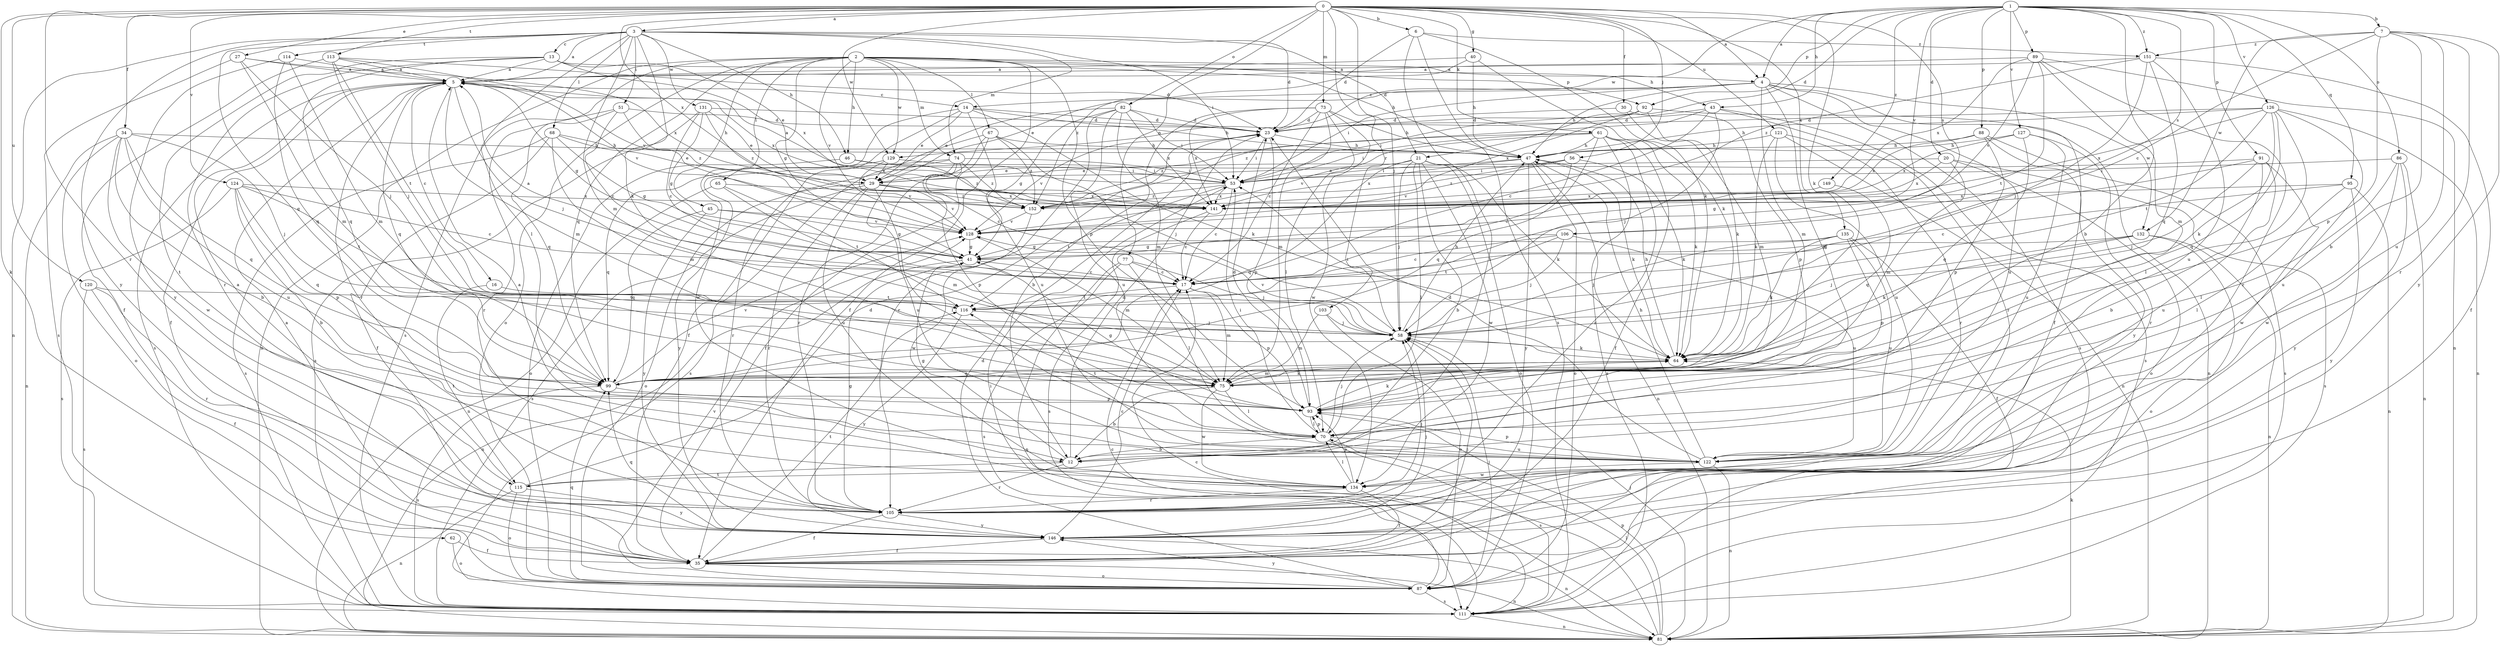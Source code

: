 strict digraph  {
0;
1;
2;
3;
4;
5;
6;
7;
12;
13;
14;
16;
17;
20;
21;
23;
27;
29;
30;
34;
35;
40;
41;
43;
45;
46;
47;
51;
53;
56;
58;
61;
62;
64;
65;
67;
68;
70;
73;
74;
75;
77;
81;
82;
86;
87;
88;
89;
91;
92;
93;
95;
99;
103;
105;
106;
111;
113;
114;
115;
116;
120;
121;
122;
124;
126;
127;
128;
129;
131;
132;
134;
135;
141;
146;
149;
151;
152;
0 -> 3  [label=a];
0 -> 4  [label=a];
0 -> 6  [label=b];
0 -> 27  [label=e];
0 -> 30  [label=f];
0 -> 34  [label=f];
0 -> 40  [label=g];
0 -> 56  [label=j];
0 -> 58  [label=j];
0 -> 61  [label=k];
0 -> 62  [label=k];
0 -> 64  [label=k];
0 -> 73  [label=m];
0 -> 77  [label=n];
0 -> 82  [label=o];
0 -> 103  [label=r];
0 -> 105  [label=r];
0 -> 106  [label=s];
0 -> 113  [label=t];
0 -> 120  [label=u];
0 -> 121  [label=u];
0 -> 124  [label=v];
0 -> 129  [label=w];
0 -> 135  [label=x];
0 -> 141  [label=x];
1 -> 4  [label=a];
1 -> 7  [label=b];
1 -> 12  [label=b];
1 -> 20  [label=d];
1 -> 21  [label=d];
1 -> 43  [label=h];
1 -> 86  [label=o];
1 -> 88  [label=p];
1 -> 89  [label=p];
1 -> 91  [label=p];
1 -> 92  [label=p];
1 -> 95  [label=q];
1 -> 106  [label=s];
1 -> 126  [label=v];
1 -> 127  [label=v];
1 -> 128  [label=v];
1 -> 129  [label=w];
1 -> 149  [label=z];
1 -> 151  [label=z];
2 -> 4  [label=a];
2 -> 35  [label=f];
2 -> 41  [label=g];
2 -> 43  [label=h];
2 -> 45  [label=h];
2 -> 46  [label=h];
2 -> 65  [label=l];
2 -> 67  [label=l];
2 -> 74  [label=m];
2 -> 81  [label=n];
2 -> 87  [label=o];
2 -> 92  [label=p];
2 -> 93  [label=p];
2 -> 99  [label=q];
2 -> 111  [label=s];
2 -> 128  [label=v];
2 -> 129  [label=w];
3 -> 5  [label=a];
3 -> 13  [label=c];
3 -> 21  [label=d];
3 -> 23  [label=d];
3 -> 46  [label=h];
3 -> 51  [label=i];
3 -> 53  [label=i];
3 -> 64  [label=k];
3 -> 68  [label=l];
3 -> 70  [label=l];
3 -> 74  [label=m];
3 -> 75  [label=m];
3 -> 81  [label=n];
3 -> 99  [label=q];
3 -> 114  [label=t];
3 -> 131  [label=w];
3 -> 146  [label=y];
4 -> 14  [label=c];
4 -> 29  [label=e];
4 -> 35  [label=f];
4 -> 47  [label=h];
4 -> 53  [label=i];
4 -> 75  [label=m];
4 -> 93  [label=p];
4 -> 111  [label=s];
4 -> 122  [label=u];
4 -> 132  [label=w];
5 -> 14  [label=c];
5 -> 16  [label=c];
5 -> 35  [label=f];
5 -> 41  [label=g];
5 -> 58  [label=j];
5 -> 75  [label=m];
5 -> 99  [label=q];
5 -> 105  [label=r];
5 -> 111  [label=s];
5 -> 128  [label=v];
5 -> 141  [label=x];
6 -> 23  [label=d];
6 -> 64  [label=k];
6 -> 111  [label=s];
6 -> 115  [label=t];
6 -> 151  [label=z];
7 -> 12  [label=b];
7 -> 17  [label=c];
7 -> 93  [label=p];
7 -> 105  [label=r];
7 -> 122  [label=u];
7 -> 132  [label=w];
7 -> 146  [label=y];
7 -> 151  [label=z];
12 -> 23  [label=d];
12 -> 41  [label=g];
12 -> 105  [label=r];
12 -> 115  [label=t];
13 -> 5  [label=a];
13 -> 29  [label=e];
13 -> 47  [label=h];
13 -> 99  [label=q];
13 -> 105  [label=r];
13 -> 115  [label=t];
13 -> 141  [label=x];
14 -> 23  [label=d];
14 -> 29  [label=e];
14 -> 35  [label=f];
14 -> 47  [label=h];
14 -> 64  [label=k];
14 -> 122  [label=u];
14 -> 134  [label=w];
16 -> 115  [label=t];
16 -> 116  [label=t];
17 -> 5  [label=a];
17 -> 75  [label=m];
17 -> 93  [label=p];
17 -> 116  [label=t];
20 -> 29  [label=e];
20 -> 75  [label=m];
20 -> 87  [label=o];
20 -> 111  [label=s];
20 -> 141  [label=x];
21 -> 12  [label=b];
21 -> 29  [label=e];
21 -> 58  [label=j];
21 -> 64  [label=k];
21 -> 70  [label=l];
21 -> 87  [label=o];
21 -> 99  [label=q];
21 -> 134  [label=w];
23 -> 47  [label=h];
23 -> 53  [label=i];
23 -> 93  [label=p];
23 -> 128  [label=v];
27 -> 5  [label=a];
27 -> 58  [label=j];
27 -> 75  [label=m];
27 -> 111  [label=s];
27 -> 141  [label=x];
29 -> 70  [label=l];
29 -> 87  [label=o];
29 -> 105  [label=r];
29 -> 111  [label=s];
29 -> 122  [label=u];
29 -> 128  [label=v];
29 -> 141  [label=x];
29 -> 152  [label=z];
30 -> 23  [label=d];
30 -> 75  [label=m];
30 -> 93  [label=p];
34 -> 12  [label=b];
34 -> 47  [label=h];
34 -> 58  [label=j];
34 -> 81  [label=n];
34 -> 87  [label=o];
34 -> 99  [label=q];
34 -> 122  [label=u];
34 -> 134  [label=w];
35 -> 5  [label=a];
35 -> 58  [label=j];
35 -> 81  [label=n];
35 -> 87  [label=o];
35 -> 116  [label=t];
40 -> 5  [label=a];
40 -> 47  [label=h];
40 -> 64  [label=k];
40 -> 152  [label=z];
41 -> 17  [label=c];
41 -> 81  [label=n];
43 -> 17  [label=c];
43 -> 23  [label=d];
43 -> 58  [label=j];
43 -> 105  [label=r];
43 -> 111  [label=s];
43 -> 152  [label=z];
45 -> 41  [label=g];
45 -> 99  [label=q];
45 -> 128  [label=v];
45 -> 146  [label=y];
46 -> 53  [label=i];
46 -> 87  [label=o];
46 -> 152  [label=z];
47 -> 53  [label=i];
47 -> 64  [label=k];
47 -> 81  [label=n];
47 -> 87  [label=o];
47 -> 141  [label=x];
47 -> 146  [label=y];
51 -> 17  [label=c];
51 -> 23  [label=d];
51 -> 99  [label=q];
51 -> 105  [label=r];
51 -> 152  [label=z];
53 -> 5  [label=a];
53 -> 17  [label=c];
53 -> 116  [label=t];
53 -> 141  [label=x];
53 -> 152  [label=z];
56 -> 17  [label=c];
56 -> 53  [label=i];
56 -> 64  [label=k];
56 -> 128  [label=v];
56 -> 152  [label=z];
58 -> 47  [label=h];
58 -> 53  [label=i];
58 -> 64  [label=k];
58 -> 128  [label=v];
61 -> 35  [label=f];
61 -> 47  [label=h];
61 -> 53  [label=i];
61 -> 64  [label=k];
61 -> 99  [label=q];
61 -> 105  [label=r];
61 -> 111  [label=s];
61 -> 128  [label=v];
61 -> 152  [label=z];
62 -> 35  [label=f];
62 -> 87  [label=o];
64 -> 47  [label=h];
64 -> 75  [label=m];
64 -> 99  [label=q];
65 -> 75  [label=m];
65 -> 81  [label=n];
65 -> 116  [label=t];
65 -> 141  [label=x];
67 -> 35  [label=f];
67 -> 47  [label=h];
67 -> 58  [label=j];
67 -> 105  [label=r];
67 -> 111  [label=s];
67 -> 152  [label=z];
68 -> 29  [label=e];
68 -> 35  [label=f];
68 -> 41  [label=g];
68 -> 47  [label=h];
68 -> 75  [label=m];
68 -> 111  [label=s];
70 -> 12  [label=b];
70 -> 53  [label=i];
70 -> 58  [label=j];
70 -> 93  [label=p];
70 -> 111  [label=s];
70 -> 116  [label=t];
70 -> 122  [label=u];
73 -> 12  [label=b];
73 -> 17  [label=c];
73 -> 23  [label=d];
73 -> 47  [label=h];
73 -> 70  [label=l];
73 -> 75  [label=m];
73 -> 134  [label=w];
73 -> 141  [label=x];
74 -> 17  [label=c];
74 -> 53  [label=i];
74 -> 93  [label=p];
74 -> 105  [label=r];
74 -> 122  [label=u];
74 -> 146  [label=y];
74 -> 152  [label=z];
75 -> 12  [label=b];
75 -> 64  [label=k];
75 -> 70  [label=l];
75 -> 134  [label=w];
77 -> 17  [label=c];
77 -> 58  [label=j];
77 -> 70  [label=l];
77 -> 81  [label=n];
77 -> 111  [label=s];
81 -> 17  [label=c];
81 -> 58  [label=j];
81 -> 64  [label=k];
81 -> 70  [label=l];
81 -> 93  [label=p];
82 -> 23  [label=d];
82 -> 29  [label=e];
82 -> 41  [label=g];
82 -> 53  [label=i];
82 -> 75  [label=m];
82 -> 105  [label=r];
82 -> 122  [label=u];
82 -> 141  [label=x];
86 -> 53  [label=i];
86 -> 70  [label=l];
86 -> 81  [label=n];
86 -> 134  [label=w];
86 -> 146  [label=y];
87 -> 23  [label=d];
87 -> 53  [label=i];
87 -> 58  [label=j];
87 -> 99  [label=q];
87 -> 111  [label=s];
87 -> 128  [label=v];
87 -> 146  [label=y];
88 -> 47  [label=h];
88 -> 93  [label=p];
88 -> 111  [label=s];
88 -> 141  [label=x];
88 -> 146  [label=y];
89 -> 5  [label=a];
89 -> 75  [label=m];
89 -> 81  [label=n];
89 -> 105  [label=r];
89 -> 116  [label=t];
89 -> 128  [label=v];
89 -> 141  [label=x];
91 -> 12  [label=b];
91 -> 29  [label=e];
91 -> 41  [label=g];
91 -> 58  [label=j];
91 -> 122  [label=u];
91 -> 134  [label=w];
92 -> 23  [label=d];
92 -> 53  [label=i];
92 -> 64  [label=k];
92 -> 81  [label=n];
92 -> 141  [label=x];
93 -> 23  [label=d];
93 -> 41  [label=g];
93 -> 64  [label=k];
93 -> 70  [label=l];
95 -> 17  [label=c];
95 -> 70  [label=l];
95 -> 81  [label=n];
95 -> 141  [label=x];
95 -> 146  [label=y];
99 -> 93  [label=p];
99 -> 111  [label=s];
99 -> 128  [label=v];
103 -> 58  [label=j];
103 -> 75  [label=m];
103 -> 87  [label=o];
105 -> 35  [label=f];
105 -> 41  [label=g];
105 -> 58  [label=j];
105 -> 146  [label=y];
106 -> 17  [label=c];
106 -> 41  [label=g];
106 -> 58  [label=j];
106 -> 116  [label=t];
106 -> 122  [label=u];
111 -> 17  [label=c];
111 -> 81  [label=n];
113 -> 5  [label=a];
113 -> 23  [label=d];
113 -> 35  [label=f];
113 -> 58  [label=j];
113 -> 116  [label=t];
113 -> 128  [label=v];
114 -> 5  [label=a];
114 -> 75  [label=m];
114 -> 99  [label=q];
114 -> 146  [label=y];
115 -> 5  [label=a];
115 -> 23  [label=d];
115 -> 81  [label=n];
115 -> 87  [label=o];
115 -> 146  [label=y];
116 -> 58  [label=j];
116 -> 146  [label=y];
120 -> 35  [label=f];
120 -> 105  [label=r];
120 -> 111  [label=s];
120 -> 116  [label=t];
121 -> 47  [label=h];
121 -> 64  [label=k];
121 -> 81  [label=n];
121 -> 105  [label=r];
121 -> 122  [label=u];
122 -> 23  [label=d];
122 -> 47  [label=h];
122 -> 81  [label=n];
122 -> 93  [label=p];
122 -> 134  [label=w];
124 -> 12  [label=b];
124 -> 17  [label=c];
124 -> 93  [label=p];
124 -> 99  [label=q];
124 -> 111  [label=s];
124 -> 116  [label=t];
124 -> 141  [label=x];
126 -> 23  [label=d];
126 -> 47  [label=h];
126 -> 64  [label=k];
126 -> 70  [label=l];
126 -> 81  [label=n];
126 -> 99  [label=q];
126 -> 116  [label=t];
126 -> 122  [label=u];
126 -> 141  [label=x];
127 -> 47  [label=h];
127 -> 99  [label=q];
127 -> 105  [label=r];
127 -> 122  [label=u];
127 -> 141  [label=x];
128 -> 41  [label=g];
128 -> 75  [label=m];
129 -> 29  [label=e];
129 -> 53  [label=i];
129 -> 99  [label=q];
129 -> 128  [label=v];
131 -> 17  [label=c];
131 -> 23  [label=d];
131 -> 29  [label=e];
131 -> 41  [label=g];
131 -> 111  [label=s];
131 -> 152  [label=z];
132 -> 41  [label=g];
132 -> 58  [label=j];
132 -> 64  [label=k];
132 -> 81  [label=n];
132 -> 87  [label=o];
134 -> 5  [label=a];
134 -> 35  [label=f];
134 -> 70  [label=l];
134 -> 93  [label=p];
134 -> 105  [label=r];
135 -> 35  [label=f];
135 -> 41  [label=g];
135 -> 58  [label=j];
135 -> 64  [label=k];
135 -> 93  [label=p];
135 -> 122  [label=u];
141 -> 17  [label=c];
141 -> 111  [label=s];
146 -> 17  [label=c];
146 -> 35  [label=f];
146 -> 58  [label=j];
146 -> 81  [label=n];
146 -> 99  [label=q];
149 -> 99  [label=q];
149 -> 141  [label=x];
151 -> 5  [label=a];
151 -> 35  [label=f];
151 -> 58  [label=j];
151 -> 99  [label=q];
151 -> 122  [label=u];
151 -> 152  [label=z];
152 -> 128  [label=v];
152 -> 134  [label=w];
}
